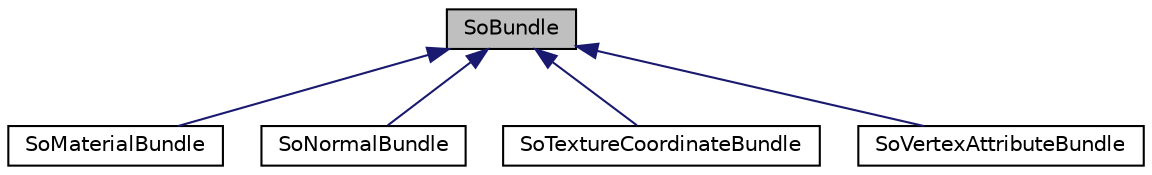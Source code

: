 digraph "SoBundle"
{
 // LATEX_PDF_SIZE
  edge [fontname="Helvetica",fontsize="10",labelfontname="Helvetica",labelfontsize="10"];
  node [fontname="Helvetica",fontsize="10",shape=record];
  Node1 [label="SoBundle",height=0.2,width=0.4,color="black", fillcolor="grey75", style="filled", fontcolor="black",tooltip="The SoBundle class is the superclass for all bundle classes."];
  Node1 -> Node2 [dir="back",color="midnightblue",fontsize="10",style="solid",fontname="Helvetica"];
  Node2 [label="SoMaterialBundle",height=0.2,width=0.4,color="black", fillcolor="white", style="filled",URL="$classSoMaterialBundle.html",tooltip="The SoMaterialBundle class simplifies material handling."];
  Node1 -> Node3 [dir="back",color="midnightblue",fontsize="10",style="solid",fontname="Helvetica"];
  Node3 [label="SoNormalBundle",height=0.2,width=0.4,color="black", fillcolor="white", style="filled",URL="$classSoNormalBundle.html",tooltip="The SoNormalBundle class simplifies normal handling."];
  Node1 -> Node4 [dir="back",color="midnightblue",fontsize="10",style="solid",fontname="Helvetica"];
  Node4 [label="SoTextureCoordinateBundle",height=0.2,width=0.4,color="black", fillcolor="white", style="filled",URL="$classSoTextureCoordinateBundle.html",tooltip="The SoTextureCoordinateBundle class simplifies texture coordinate handling."];
  Node1 -> Node5 [dir="back",color="midnightblue",fontsize="10",style="solid",fontname="Helvetica"];
  Node5 [label="SoVertexAttributeBundle",height=0.2,width=0.4,color="black", fillcolor="white", style="filled",URL="$classSoVertexAttributeBundle.html",tooltip="The SoVertexAttributeBundle class simplifies vertex attribute handling."];
}
